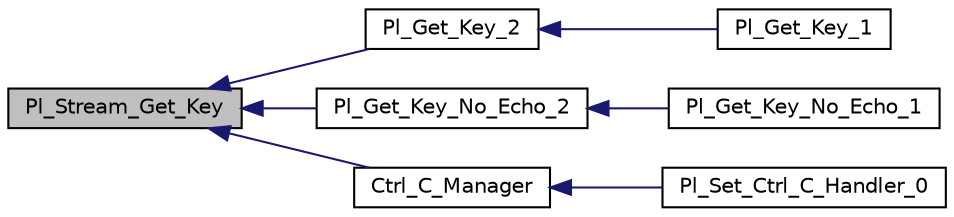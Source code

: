 digraph "Pl_Stream_Get_Key"
{
  edge [fontname="Helvetica",fontsize="10",labelfontname="Helvetica",labelfontsize="10"];
  node [fontname="Helvetica",fontsize="10",shape=record];
  rankdir="LR";
  Node1 [label="Pl_Stream_Get_Key",height=0.2,width=0.4,color="black", fillcolor="grey75", style="filled", fontcolor="black"];
  Node1 -> Node2 [dir="back",color="midnightblue",fontsize="10",style="solid"];
  Node2 [label="Pl_Get_Key_2",height=0.2,width=0.4,color="black", fillcolor="white", style="filled",URL="$char__io__c_8c.html#a991e3204fa1034f2ac6a2e2673d84cdd"];
  Node2 -> Node3 [dir="back",color="midnightblue",fontsize="10",style="solid"];
  Node3 [label="Pl_Get_Key_1",height=0.2,width=0.4,color="black", fillcolor="white", style="filled",URL="$char__io__c_8c.html#a6a8b7ad4c74d227584c2275c4ba5d27e"];
  Node1 -> Node4 [dir="back",color="midnightblue",fontsize="10",style="solid"];
  Node4 [label="Pl_Get_Key_No_Echo_2",height=0.2,width=0.4,color="black", fillcolor="white", style="filled",URL="$char__io__c_8c.html#a41e9061d4dc3707ab8082e9faa4e3dc4"];
  Node4 -> Node5 [dir="back",color="midnightblue",fontsize="10",style="solid"];
  Node5 [label="Pl_Get_Key_No_Echo_1",height=0.2,width=0.4,color="black", fillcolor="white", style="filled",URL="$char__io__c_8c.html#a87ebd235975250a51e3ebfac93ab2572"];
  Node1 -> Node6 [dir="back",color="midnightblue",fontsize="10",style="solid"];
  Node6 [label="Ctrl_C_Manager",height=0.2,width=0.4,color="black", fillcolor="white", style="filled",URL="$top__level__c_8c.html#ac5412344b34dcaf81d8e802130005f66"];
  Node6 -> Node7 [dir="back",color="midnightblue",fontsize="10",style="solid"];
  Node7 [label="Pl_Set_Ctrl_C_Handler_0",height=0.2,width=0.4,color="black", fillcolor="white", style="filled",URL="$top__level__c_8c.html#a3483f2f20c8122c68fedd8249b0ad767"];
}

